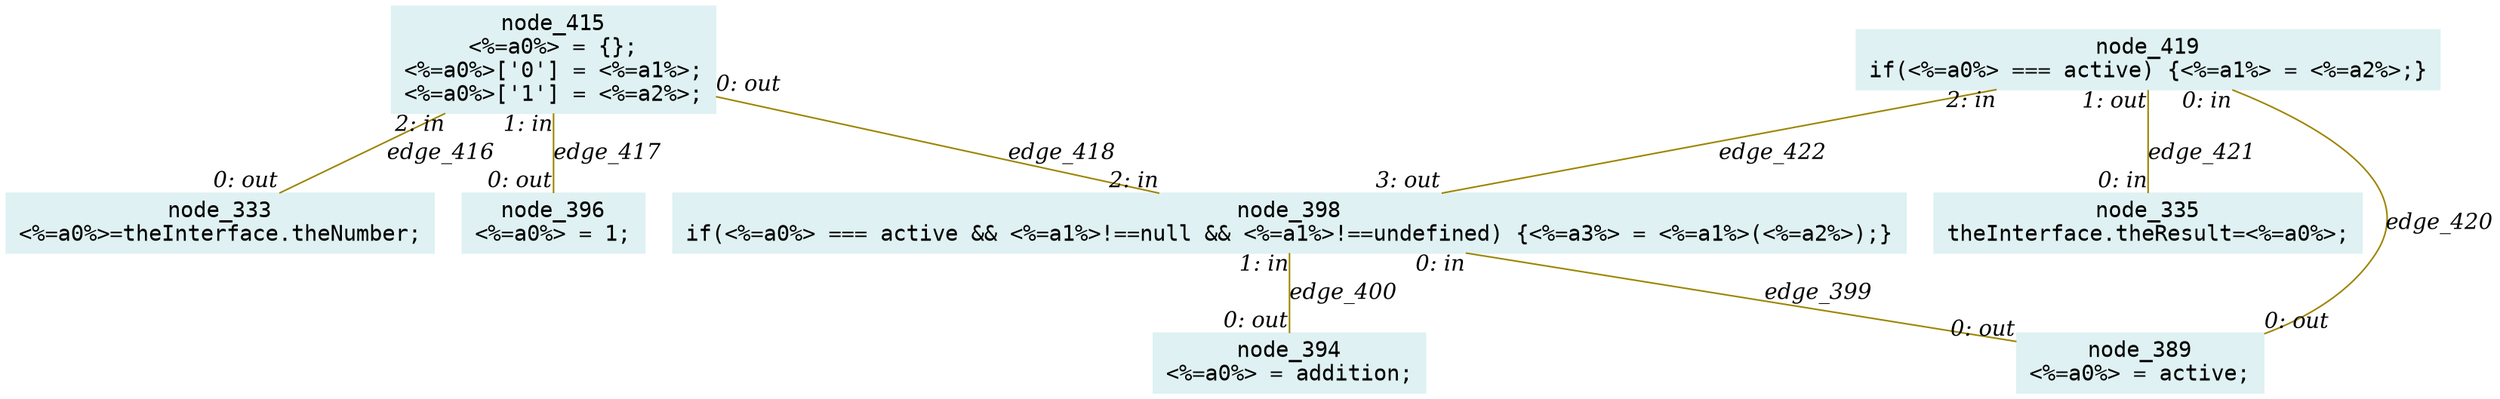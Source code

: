 digraph g{node_333 [shape="box", style="filled", color="#dff1f2", fontname="Courier", label="node_333
<%=a0%>=theInterface.theNumber;
" ]
node_335 [shape="box", style="filled", color="#dff1f2", fontname="Courier", label="node_335
theInterface.theResult=<%=a0%>;
" ]
node_389 [shape="box", style="filled", color="#dff1f2", fontname="Courier", label="node_389
<%=a0%> = active;
" ]
node_394 [shape="box", style="filled", color="#dff1f2", fontname="Courier", label="node_394
<%=a0%> = addition;
" ]
node_396 [shape="box", style="filled", color="#dff1f2", fontname="Courier", label="node_396
<%=a0%> = 1;
" ]
node_398 [shape="box", style="filled", color="#dff1f2", fontname="Courier", label="node_398
if(<%=a0%> === active && <%=a1%>!==null && <%=a1%>!==undefined) {<%=a3%> = <%=a1%>(<%=a2%>);}
" ]
node_415 [shape="box", style="filled", color="#dff1f2", fontname="Courier", label="node_415
<%=a0%> = {};
<%=a0%>['0'] = <%=a1%>;
<%=a0%>['1'] = <%=a2%>;
" ]
node_419 [shape="box", style="filled", color="#dff1f2", fontname="Courier", label="node_419
if(<%=a0%> === active) {<%=a1%> = <%=a2%>;}
" ]
node_398 -> node_389 [dir=none, arrowHead=none, fontname="Times-Italic", arrowsize=1, color="#9d8400", label="edge_399",  headlabel="0: out", taillabel="0: in" ]
node_398 -> node_394 [dir=none, arrowHead=none, fontname="Times-Italic", arrowsize=1, color="#9d8400", label="edge_400",  headlabel="0: out", taillabel="1: in" ]
node_415 -> node_333 [dir=none, arrowHead=none, fontname="Times-Italic", arrowsize=1, color="#9d8400", label="edge_416",  headlabel="0: out", taillabel="2: in" ]
node_415 -> node_396 [dir=none, arrowHead=none, fontname="Times-Italic", arrowsize=1, color="#9d8400", label="edge_417",  headlabel="0: out", taillabel="1: in" ]
node_415 -> node_398 [dir=none, arrowHead=none, fontname="Times-Italic", arrowsize=1, color="#9d8400", label="edge_418",  headlabel="2: in", taillabel="0: out" ]
node_419 -> node_389 [dir=none, arrowHead=none, fontname="Times-Italic", arrowsize=1, color="#9d8400", label="edge_420",  headlabel="0: out", taillabel="0: in" ]
node_419 -> node_335 [dir=none, arrowHead=none, fontname="Times-Italic", arrowsize=1, color="#9d8400", label="edge_421",  headlabel="0: in", taillabel="1: out" ]
node_419 -> node_398 [dir=none, arrowHead=none, fontname="Times-Italic", arrowsize=1, color="#9d8400", label="edge_422",  headlabel="3: out", taillabel="2: in" ]
}